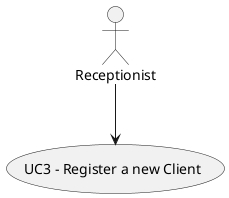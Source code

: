 @startuml
usecase "UC3 - Register a new Client" as UC3
actor recep as "Receptionist"

recep --> (UC3)
@enduml